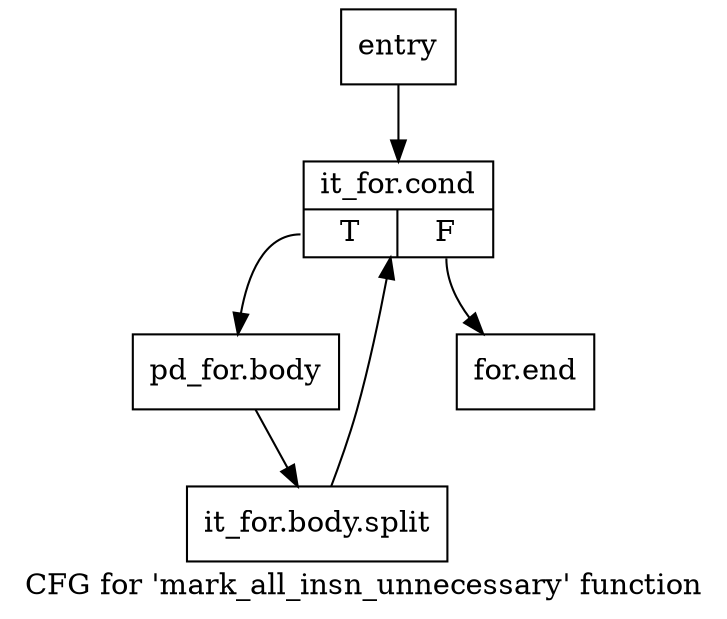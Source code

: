 digraph "CFG for 'mark_all_insn_unnecessary' function" {
	label="CFG for 'mark_all_insn_unnecessary' function";

	Node0x922cd40 [shape=record,label="{entry}"];
	Node0x922cd40 -> Node0x922cd90;
	Node0x922cd90 [shape=record,label="{it_for.cond|{<s0>T|<s1>F}}"];
	Node0x922cd90:s0 -> Node0x9236050;
	Node0x922cd90:s1 -> Node0x92360a0;
	Node0x9236050 [shape=record,label="{pd_for.body}"];
	Node0x9236050 -> Node0xe9cc6d0;
	Node0xe9cc6d0 [shape=record,label="{it_for.body.split}"];
	Node0xe9cc6d0 -> Node0x922cd90;
	Node0x92360a0 [shape=record,label="{for.end}"];
}
